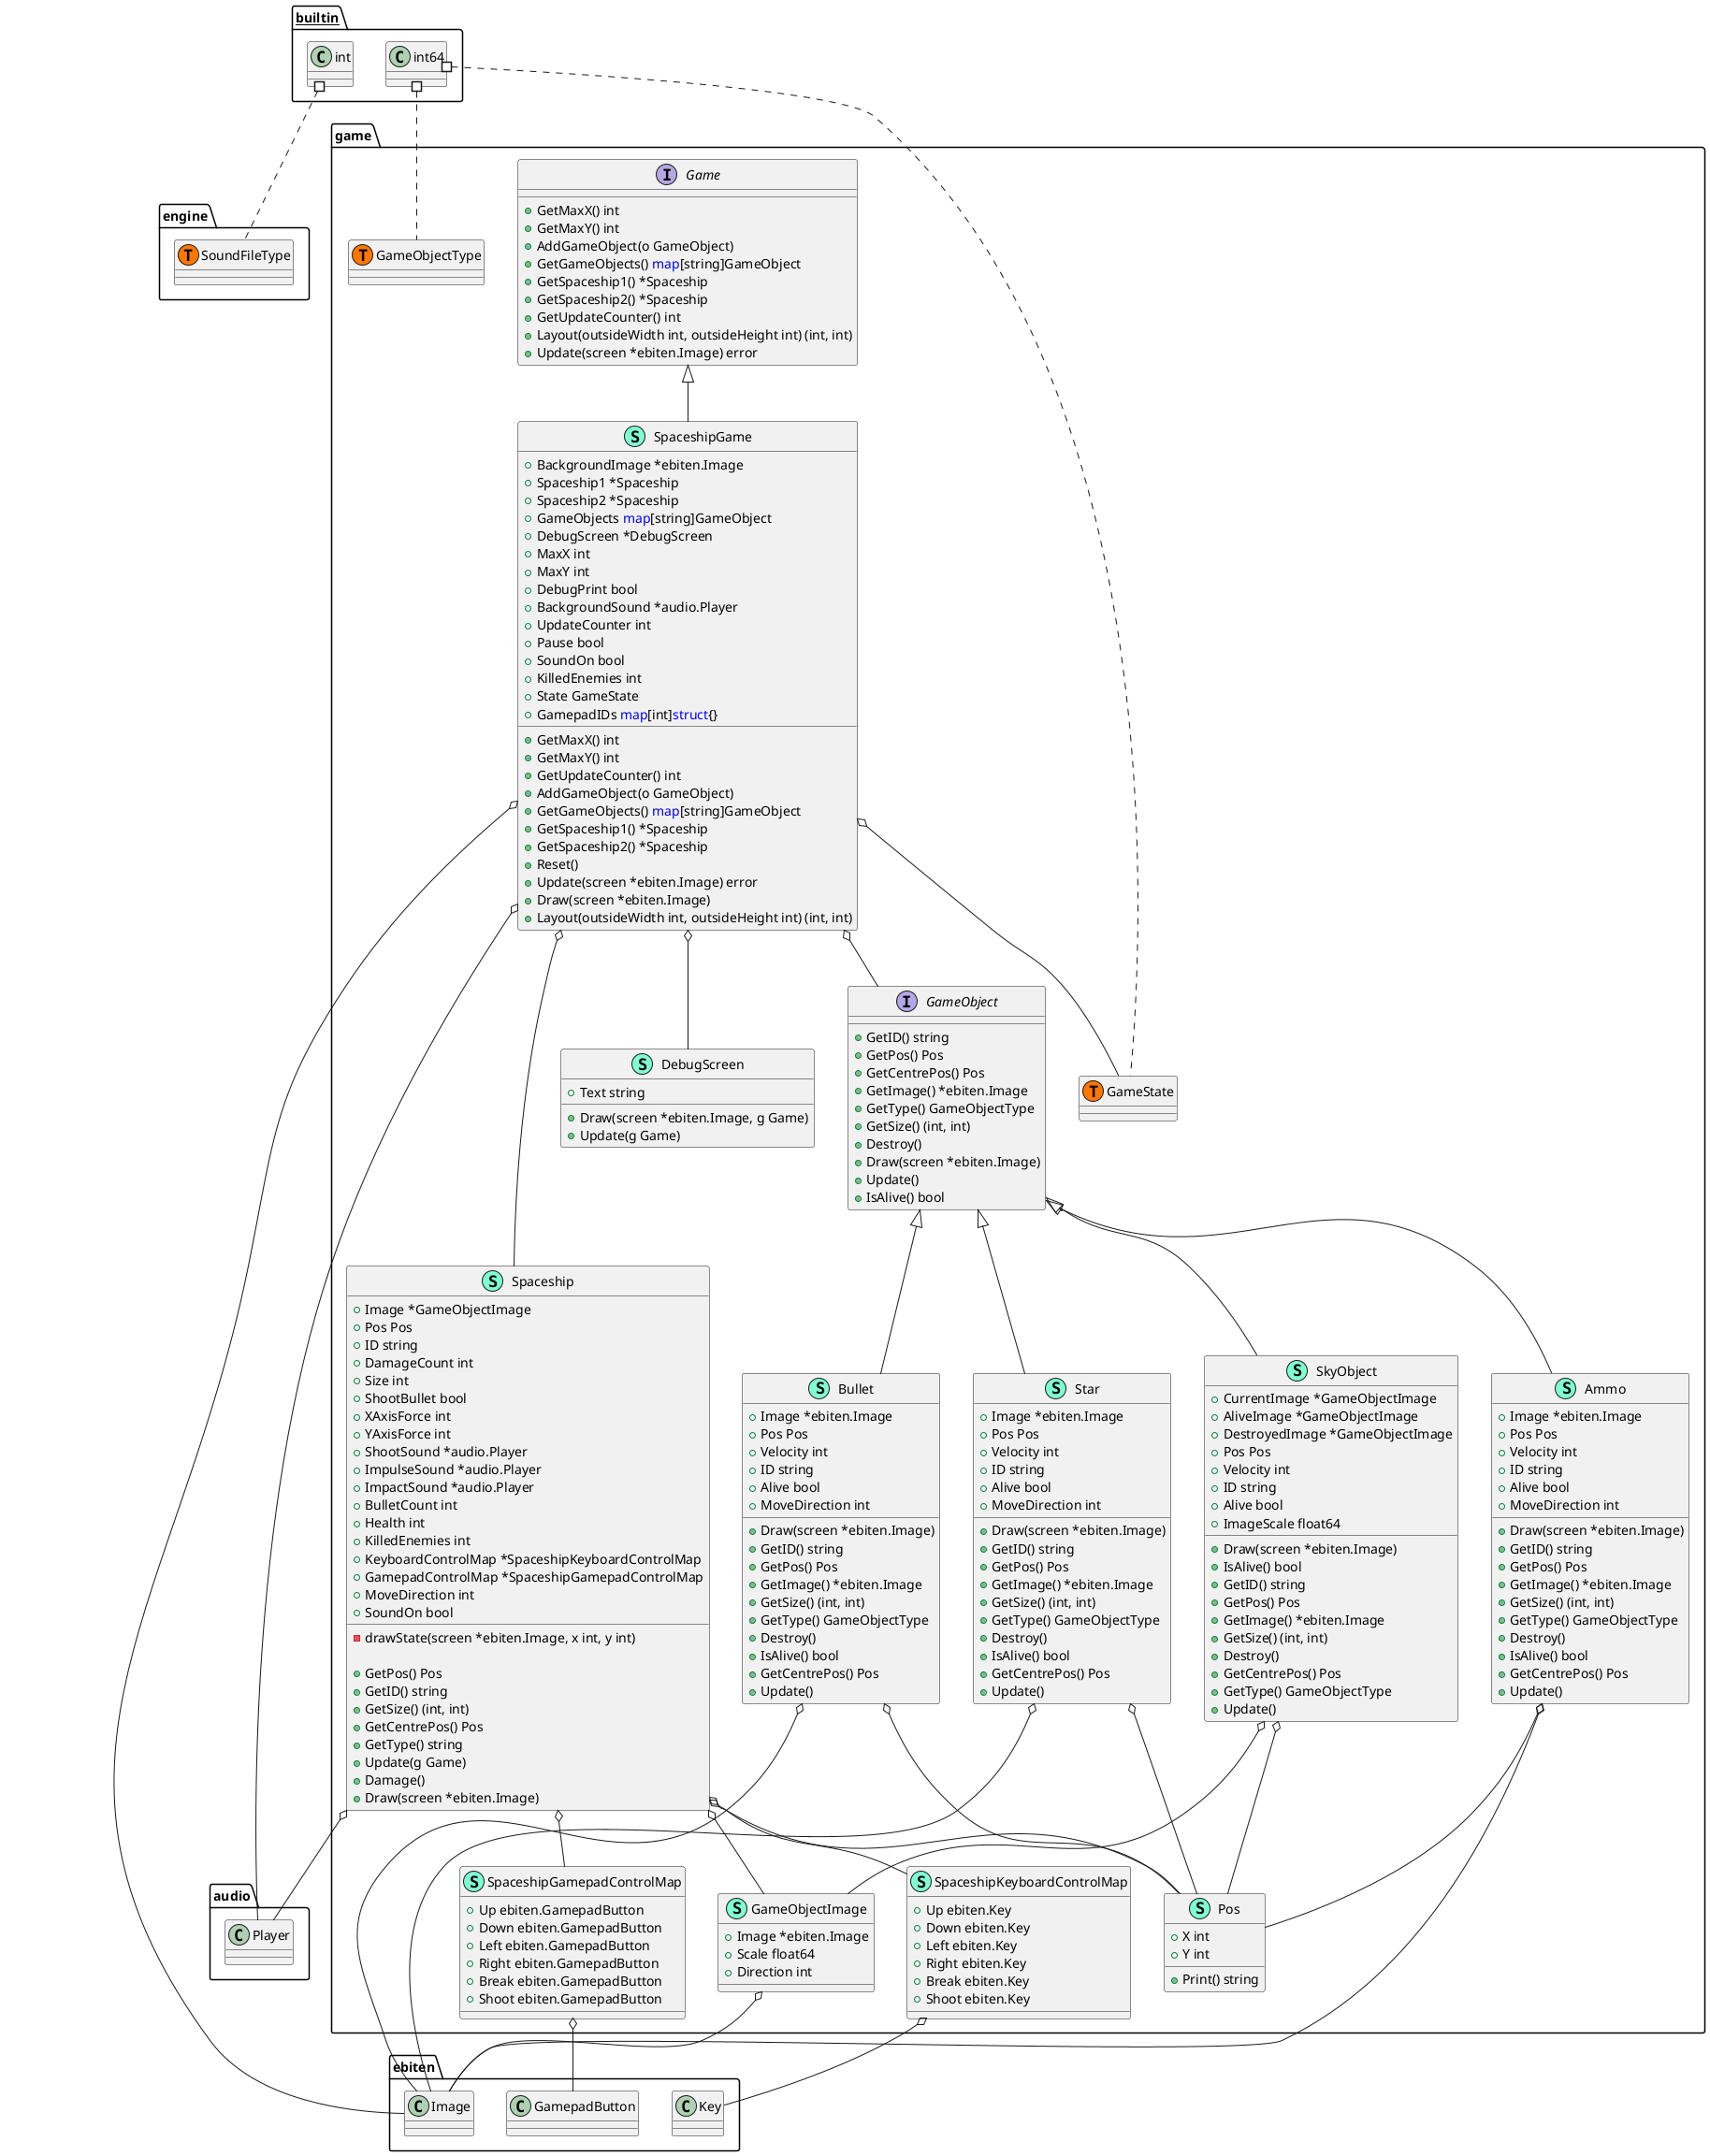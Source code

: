 @startuml
namespace engine {
    class engine.SoundFileType << (T, #FF7700) >>  {
    }
}



namespace game {
    class Ammo << (S,Aquamarine) >> {
        + Image *ebiten.Image
        + Pos Pos
        + Velocity int
        + ID string
        + Alive bool
        + MoveDirection int

        + Draw(screen *ebiten.Image) 
        + GetID() string
        + GetPos() Pos
        + GetImage() *ebiten.Image
        + GetSize() (int, int)
        + GetType() GameObjectType
        + Destroy() 
        + IsAlive() bool
        + GetCentrePos() Pos
        + Update() 

    }
    class Bullet << (S,Aquamarine) >> {
        + Image *ebiten.Image
        + Pos Pos
        + Velocity int
        + ID string
        + Alive bool
        + MoveDirection int

        + Draw(screen *ebiten.Image) 
        + GetID() string
        + GetPos() Pos
        + GetImage() *ebiten.Image
        + GetSize() (int, int)
        + GetType() GameObjectType
        + Destroy() 
        + IsAlive() bool
        + GetCentrePos() Pos
        + Update() 

    }
    class DebugScreen << (S,Aquamarine) >> {
        + Text string

        + Draw(screen *ebiten.Image, g Game) 
        + Update(g Game) 

    }
    interface Game  {
        + GetMaxX() int
        + GetMaxY() int
        + AddGameObject(o GameObject) 
        + GetGameObjects() <font color=blue>map</font>[string]GameObject
        + GetSpaceship1() *Spaceship
        + GetSpaceship2() *Spaceship
        + GetUpdateCounter() int
        + Layout(outsideWidth int, outsideHeight int) (int, int)
        + Update(screen *ebiten.Image) error

    }
    interface GameObject  {
        + GetID() string
        + GetPos() Pos
        + GetCentrePos() Pos
        + GetImage() *ebiten.Image
        + GetType() GameObjectType
        + GetSize() (int, int)
        + Destroy() 
        + Draw(screen *ebiten.Image) 
        + Update() 
        + IsAlive() bool

    }
    class GameObjectImage << (S,Aquamarine) >> {
        + Image *ebiten.Image
        + Scale float64
        + Direction int

    }
    class Pos << (S,Aquamarine) >> {
        + X int
        + Y int

        + Print() string

    }
    class SkyObject << (S,Aquamarine) >> {
        + CurrentImage *GameObjectImage
        + AliveImage *GameObjectImage
        + DestroyedImage *GameObjectImage
        + Pos Pos
        + Velocity int
        + ID string
        + Alive bool
        + ImageScale float64

        + Draw(screen *ebiten.Image) 
        + IsAlive() bool
        + GetID() string
        + GetPos() Pos
        + GetImage() *ebiten.Image
        + GetSize() (int, int)
        + Destroy() 
        + GetCentrePos() Pos
        + GetType() GameObjectType
        + Update() 

    }
    class Spaceship << (S,Aquamarine) >> {
        + Image *GameObjectImage
        + Pos Pos
        + ID string
        + DamageCount int
        + Size int
        + ShootBullet bool
        + XAxisForce int
        + YAxisForce int
        + ShootSound *audio.Player
        + ImpulseSound *audio.Player
        + ImpactSound *audio.Player
        + BulletCount int
        + Health int
        + KilledEnemies int
        + KeyboardControlMap *SpaceshipKeyboardControlMap
        + GamepadControlMap *SpaceshipGamepadControlMap
        + MoveDirection int
        + SoundOn bool

        - drawState(screen *ebiten.Image, x int, y int) 

        + GetPos() Pos
        + GetID() string
        + GetSize() (int, int)
        + GetCentrePos() Pos
        + GetType() string
        + Update(g Game) 
        + Damage() 
        + Draw(screen *ebiten.Image) 

    }
    class SpaceshipGame << (S,Aquamarine) >> {
        + BackgroundImage *ebiten.Image
        + Spaceship1 *Spaceship
        + Spaceship2 *Spaceship
        + GameObjects <font color=blue>map</font>[string]GameObject
        + DebugScreen *DebugScreen
        + MaxX int
        + MaxY int
        + DebugPrint bool
        + BackgroundSound *audio.Player
        + UpdateCounter int
        + Pause bool
        + SoundOn bool
        + KilledEnemies int
        + State GameState
        + GamepadIDs <font color=blue>map</font>[int]<font color=blue>struct</font>{}

        + GetMaxX() int
        + GetMaxY() int
        + GetUpdateCounter() int
        + AddGameObject(o GameObject) 
        + GetGameObjects() <font color=blue>map</font>[string]GameObject
        + GetSpaceship1() *Spaceship
        + GetSpaceship2() *Spaceship
        + Reset() 
        + Update(screen *ebiten.Image) error
        + Draw(screen *ebiten.Image) 
        + Layout(outsideWidth int, outsideHeight int) (int, int)

    }
    class SpaceshipGamepadControlMap << (S,Aquamarine) >> {
        + Up ebiten.GamepadButton
        + Down ebiten.GamepadButton
        + Left ebiten.GamepadButton
        + Right ebiten.GamepadButton
        + Break ebiten.GamepadButton
        + Shoot ebiten.GamepadButton

    }
    class SpaceshipKeyboardControlMap << (S,Aquamarine) >> {
        + Up ebiten.Key
        + Down ebiten.Key
        + Left ebiten.Key
        + Right ebiten.Key
        + Break ebiten.Key
        + Shoot ebiten.Key

    }
    class Star << (S,Aquamarine) >> {
        + Image *ebiten.Image
        + Pos Pos
        + Velocity int
        + ID string
        + Alive bool
        + MoveDirection int

        + Draw(screen *ebiten.Image) 
        + GetID() string
        + GetPos() Pos
        + GetImage() *ebiten.Image
        + GetSize() (int, int)
        + GetType() GameObjectType
        + Destroy() 
        + IsAlive() bool
        + GetCentrePos() Pos
        + Update() 

    }
    class game.GameObjectType << (T, #FF7700) >>  {
    }
    class game.GameState << (T, #FF7700) >>  {
    }
}

"game.GameObject" <|-- "game.Ammo"
"game.GameObject" <|-- "game.Bullet"
"game.GameObject" <|-- "game.SkyObject"
"game.Game" <|-- "game.SpaceshipGame"
"game.GameObject" <|-- "game.Star"

"game.Ammo" o-- "ebiten.Image"
"game.Ammo" o-- "game.Pos"
"game.Bullet" o-- "ebiten.Image"
"game.Bullet" o-- "game.Pos"
"game.GameObjectImage" o-- "ebiten.Image"
"game.SkyObject" o-- "game.GameObjectImage"
"game.SkyObject" o-- "game.Pos"
"game.Spaceship" o-- "audio.Player"
"game.Spaceship" o-- "game.GameObjectImage"
"game.Spaceship" o-- "game.Pos"
"game.Spaceship" o-- "game.SpaceshipGamepadControlMap"
"game.Spaceship" o-- "game.SpaceshipKeyboardControlMap"
"game.SpaceshipGame" o-- "audio.Player"
"game.SpaceshipGame" o-- "ebiten.Image"
"game.SpaceshipGame" o-- "game.DebugScreen"
"game.SpaceshipGame" o-- "game.GameObject"
"game.SpaceshipGame" o-- "game.GameState"
"game.SpaceshipGame" o-- "game.Spaceship"
"game.SpaceshipGamepadControlMap" o-- "ebiten.GamepadButton"
"game.SpaceshipKeyboardControlMap" o-- "ebiten.Key"
"game.Star" o-- "ebiten.Image"
"game.Star" o-- "game.Pos"

"__builtin__.int" #.. "engine.SoundFileType"
"__builtin__.int64" #.. "game.GameObjectType"
"__builtin__.int64" #.. "game.GameState"
@enduml
